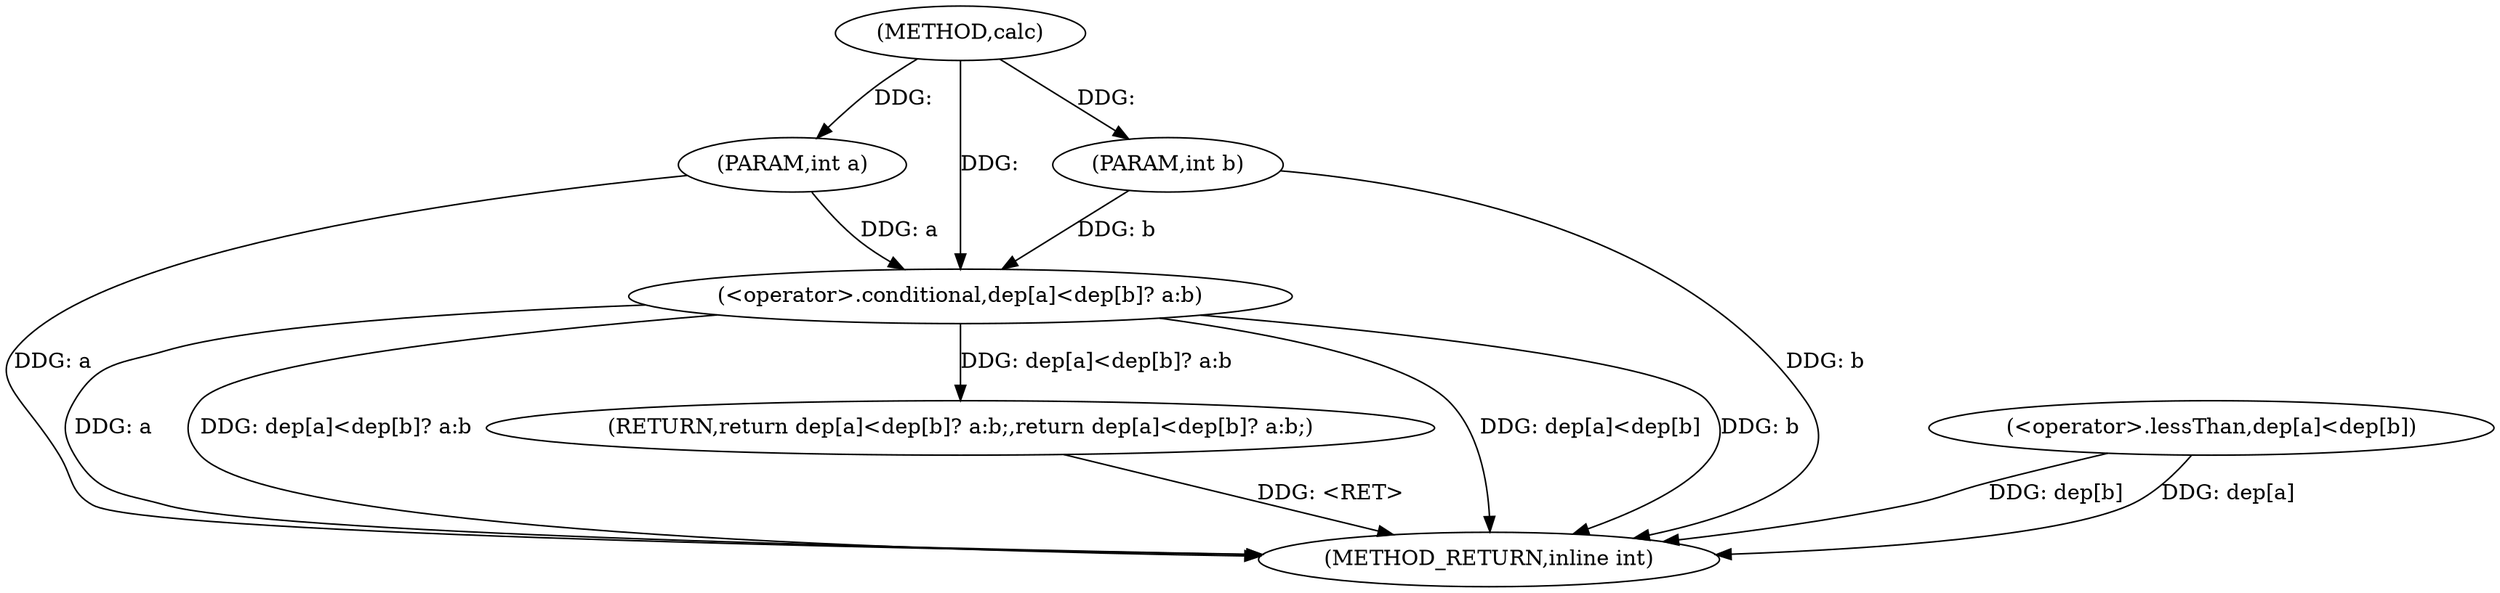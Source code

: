 digraph "calc" {  
"1000212" [label = "(METHOD,calc)" ]
"1000227" [label = "(METHOD_RETURN,inline int)" ]
"1000213" [label = "(PARAM,int a)" ]
"1000214" [label = "(PARAM,int b)" ]
"1000216" [label = "(RETURN,return dep[a]<dep[b]? a:b;,return dep[a]<dep[b]? a:b;)" ]
"1000217" [label = "(<operator>.conditional,dep[a]<dep[b]? a:b)" ]
"1000218" [label = "(<operator>.lessThan,dep[a]<dep[b])" ]
  "1000216" -> "1000227"  [ label = "DDG: <RET>"] 
  "1000213" -> "1000227"  [ label = "DDG: a"] 
  "1000214" -> "1000227"  [ label = "DDG: b"] 
  "1000218" -> "1000227"  [ label = "DDG: dep[a]"] 
  "1000218" -> "1000227"  [ label = "DDG: dep[b]"] 
  "1000217" -> "1000227"  [ label = "DDG: dep[a]<dep[b]"] 
  "1000217" -> "1000227"  [ label = "DDG: b"] 
  "1000217" -> "1000227"  [ label = "DDG: a"] 
  "1000217" -> "1000227"  [ label = "DDG: dep[a]<dep[b]? a:b"] 
  "1000212" -> "1000213"  [ label = "DDG: "] 
  "1000212" -> "1000214"  [ label = "DDG: "] 
  "1000217" -> "1000216"  [ label = "DDG: dep[a]<dep[b]? a:b"] 
  "1000214" -> "1000217"  [ label = "DDG: b"] 
  "1000212" -> "1000217"  [ label = "DDG: "] 
  "1000213" -> "1000217"  [ label = "DDG: a"] 
}

